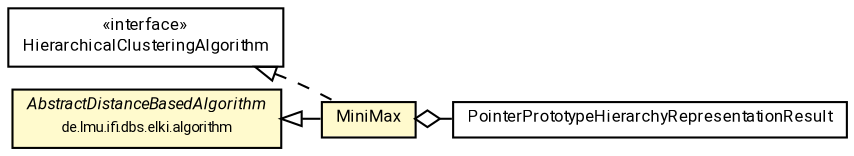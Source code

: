 #!/usr/local/bin/dot
#
# Class diagram 
# Generated by UMLGraph version R5_7_2-60-g0e99a6 (http://www.spinellis.gr/umlgraph/)
#

digraph G {
	graph [fontnames="svg"]
	edge [fontname="Roboto",fontsize=7,labelfontname="Roboto",labelfontsize=7,color="black"];
	node [fontname="Roboto",fontcolor="black",fontsize=8,shape=plaintext,margin=0,width=0,height=0];
	nodesep=0.15;
	ranksep=0.25;
	rankdir=LR;
	// de.lmu.ifi.dbs.elki.algorithm.clustering.hierarchical.MiniMax<O>
	c6928524 [label=<<table title="de.lmu.ifi.dbs.elki.algorithm.clustering.hierarchical.MiniMax" border="0" cellborder="1" cellspacing="0" cellpadding="2" bgcolor="lemonChiffon" href="MiniMax.html" target="_parent">
		<tr><td><table border="0" cellspacing="0" cellpadding="1">
		<tr><td align="center" balign="center"> <font face="Roboto">MiniMax</font> </td></tr>
		</table></td></tr>
		</table>>, URL="MiniMax.html"];
	// de.lmu.ifi.dbs.elki.algorithm.clustering.hierarchical.HierarchicalClusteringAlgorithm
	c6928577 [label=<<table title="de.lmu.ifi.dbs.elki.algorithm.clustering.hierarchical.HierarchicalClusteringAlgorithm" border="0" cellborder="1" cellspacing="0" cellpadding="2" href="HierarchicalClusteringAlgorithm.html" target="_parent">
		<tr><td><table border="0" cellspacing="0" cellpadding="1">
		<tr><td align="center" balign="center"> &#171;interface&#187; </td></tr>
		<tr><td align="center" balign="center"> <font face="Roboto">HierarchicalClusteringAlgorithm</font> </td></tr>
		</table></td></tr>
		</table>>, URL="HierarchicalClusteringAlgorithm.html"];
	// de.lmu.ifi.dbs.elki.algorithm.clustering.hierarchical.PointerPrototypeHierarchyRepresentationResult
	c6928578 [label=<<table title="de.lmu.ifi.dbs.elki.algorithm.clustering.hierarchical.PointerPrototypeHierarchyRepresentationResult" border="0" cellborder="1" cellspacing="0" cellpadding="2" href="PointerPrototypeHierarchyRepresentationResult.html" target="_parent">
		<tr><td><table border="0" cellspacing="0" cellpadding="1">
		<tr><td align="center" balign="center"> <font face="Roboto">PointerPrototypeHierarchyRepresentationResult</font> </td></tr>
		</table></td></tr>
		</table>>, URL="PointerPrototypeHierarchyRepresentationResult.html"];
	// de.lmu.ifi.dbs.elki.algorithm.AbstractDistanceBasedAlgorithm<O, R extends de.lmu.ifi.dbs.elki.result.Result>
	c6928943 [label=<<table title="de.lmu.ifi.dbs.elki.algorithm.AbstractDistanceBasedAlgorithm" border="0" cellborder="1" cellspacing="0" cellpadding="2" bgcolor="LemonChiffon" href="../../AbstractDistanceBasedAlgorithm.html" target="_parent">
		<tr><td><table border="0" cellspacing="0" cellpadding="1">
		<tr><td align="center" balign="center"> <font face="Roboto"><i>AbstractDistanceBasedAlgorithm</i></font> </td></tr>
		<tr><td align="center" balign="center"> <font face="Roboto" point-size="7.0">de.lmu.ifi.dbs.elki.algorithm</font> </td></tr>
		</table></td></tr>
		</table>>, URL="../../AbstractDistanceBasedAlgorithm.html"];
	// de.lmu.ifi.dbs.elki.algorithm.clustering.hierarchical.MiniMax<O> extends de.lmu.ifi.dbs.elki.algorithm.AbstractDistanceBasedAlgorithm<O, R extends de.lmu.ifi.dbs.elki.result.Result>
	c6928943 -> c6928524 [arrowtail=empty,dir=back,weight=10];
	// de.lmu.ifi.dbs.elki.algorithm.clustering.hierarchical.MiniMax<O> implements de.lmu.ifi.dbs.elki.algorithm.clustering.hierarchical.HierarchicalClusteringAlgorithm
	c6928577 -> c6928524 [arrowtail=empty,style=dashed,dir=back,weight=9];
	// de.lmu.ifi.dbs.elki.algorithm.clustering.hierarchical.MiniMax<O> has de.lmu.ifi.dbs.elki.algorithm.clustering.hierarchical.PointerPrototypeHierarchyRepresentationResult
	c6928524 -> c6928578 [arrowhead=none,arrowtail=ediamond,dir=back,weight=4];
}

